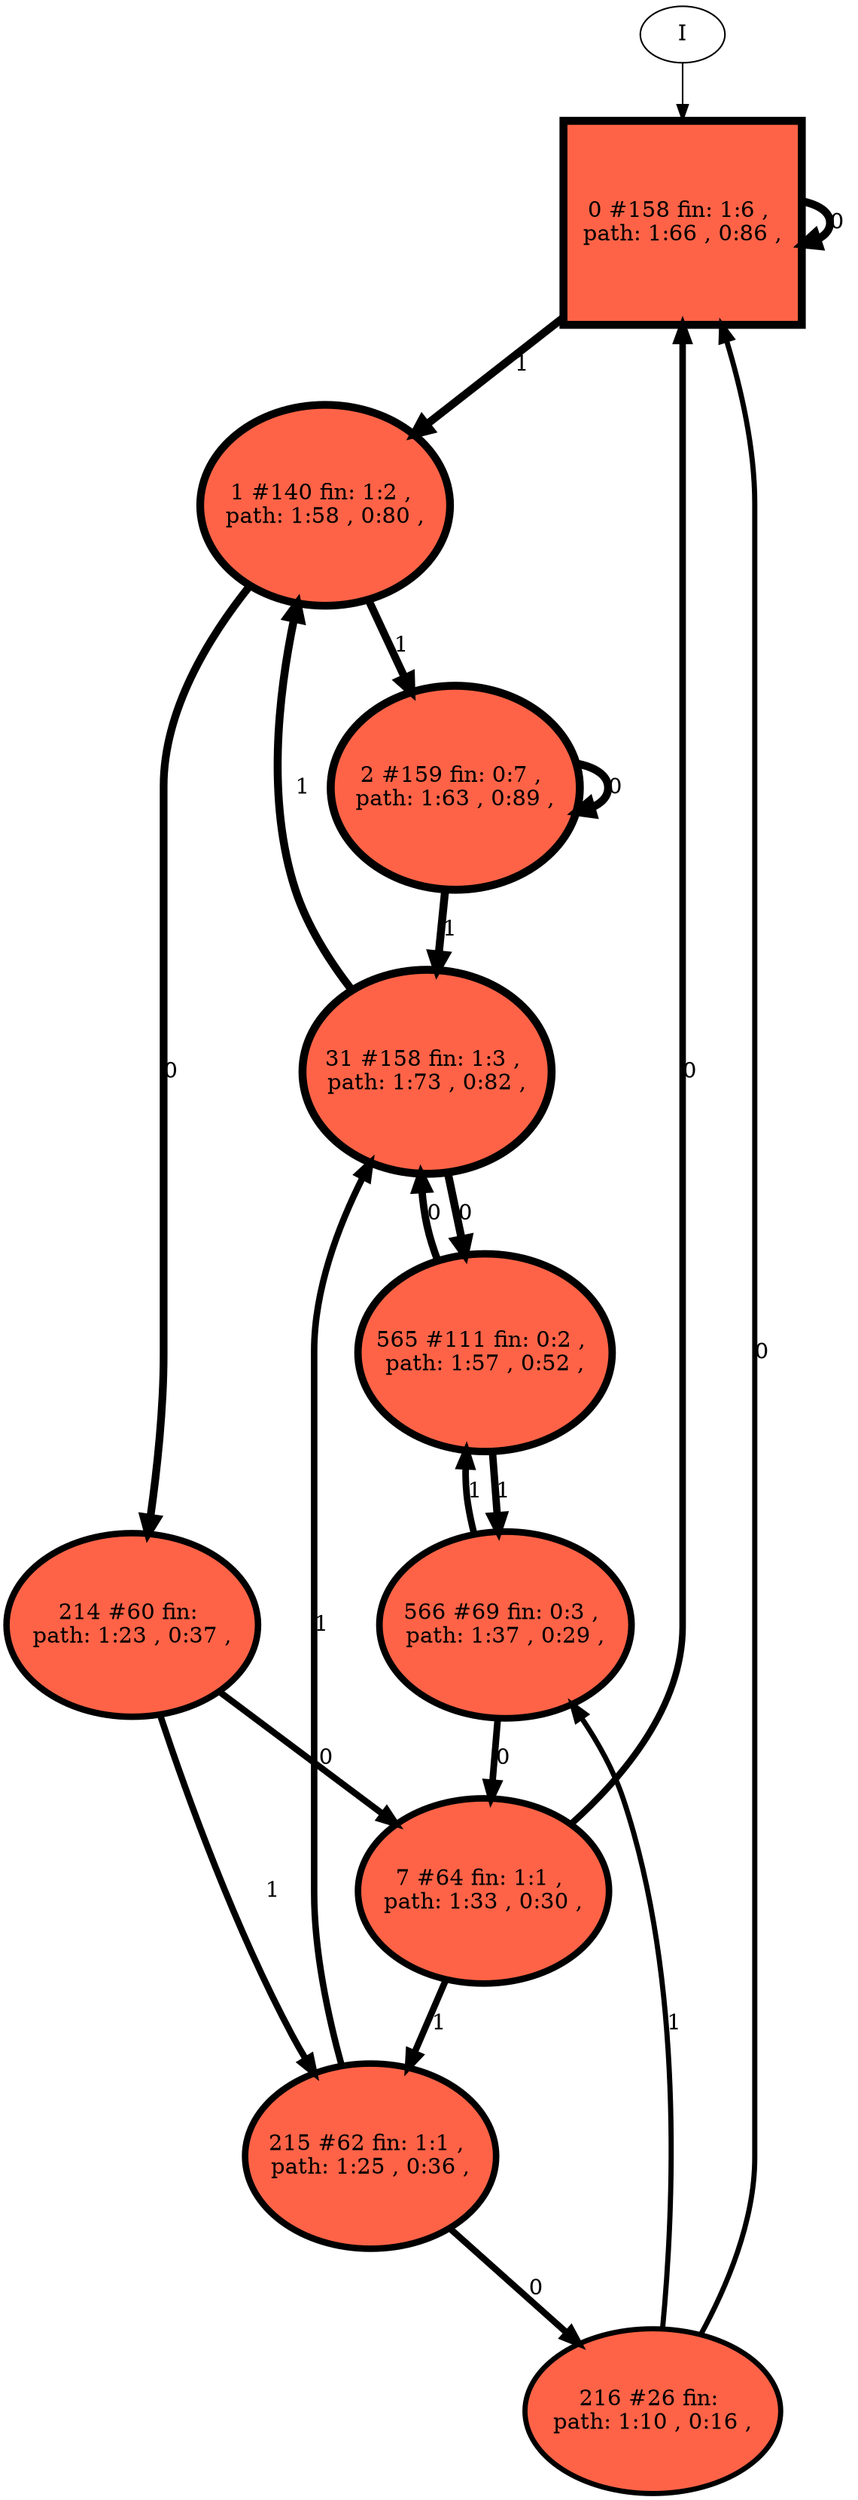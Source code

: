 // produced with flexfringe // 
digraph DFA {
	0 [label="root" shape=box];
		I -> 0;
	0 [ label="0 #158 fin: 1:6 , 
 path: 1:66 , 0:86 , " , style=filled, fillcolor="tomato", width=1.80318, height=1.80318, penwidth=5.0689];
		0 -> 1 [label="1 " , penwidth=5.0689 ];
		0 -> 0 [label="0 " , penwidth=5.0689 ];
	1 [ label="1 #140 fin: 1:2 , 
 path: 1:58 , 0:80 , " , style=filled, fillcolor="tomato", width=1.78318, height=1.78318, penwidth=4.94876];
		1 -> 2 [label="1 " , penwidth=4.94876 ];
		1 -> 214 [label="0 " , penwidth=4.94876 ];
	2 [ label="2 #159 fin: 0:7 , 
 path: 1:63 , 0:89 , " , style=filled, fillcolor="tomato", width=1.80421, height=1.80421, penwidth=5.07517];
		2 -> 31 [label="1 " , penwidth=5.07517 ];
		2 -> 2 [label="0 " , penwidth=5.07517 ];
	214 [ label="214 #60 fin: 
 path: 1:23 , 0:37 , " , style=filled, fillcolor="tomato", width=1.63137, height=1.63137, penwidth=4.11087];
		214 -> 215 [label="1 " , penwidth=4.11087 ];
		214 -> 7 [label="0 " , penwidth=4.11087 ];
	31 [ label="31 #158 fin: 1:3 , 
 path: 1:73 , 0:82 , " , style=filled, fillcolor="tomato", width=1.80318, height=1.80318, penwidth=5.0689];
		31 -> 1 [label="1 " , penwidth=5.0689 ];
		31 -> 565 [label="0 " , penwidth=5.0689 ];
	215 [ label="215 #62 fin: 1:1 , 
 path: 1:25 , 0:36 , " , style=filled, fillcolor="tomato", width=1.63766, height=1.63766, penwidth=4.14313];
		215 -> 31 [label="1 " , penwidth=4.14313 ];
		215 -> 216 [label="0 " , penwidth=4.14313 ];
	216 [ label="216 #26 fin: 
 path: 1:10 , 0:16 , " , style=filled, fillcolor="tomato", width=1.45765, height=1.45765, penwidth=3.29584];
		216 -> 566 [label="1 " , penwidth=3.29584 ];
		216 -> 0 [label="0 " , penwidth=3.29584 ];
	7 [ label="7 #64 fin: 1:1 , 
 path: 1:33 , 0:30 , " , style=filled, fillcolor="tomato", width=1.64372, height=1.64372, penwidth=4.17439];
		7 -> 215 [label="1 " , penwidth=4.17439 ];
		7 -> 0 [label="0 " , penwidth=4.17439 ];
	565 [ label="565 #111 fin: 0:2 , 
 path: 1:57 , 0:52 , " , style=filled, fillcolor="tomato", width=1.74371, height=1.74371, penwidth=4.7185];
		565 -> 566 [label="1 " , penwidth=4.7185 ];
		565 -> 31 [label="0 " , penwidth=4.7185 ];
	566 [ label="566 #69 fin: 0:3 , 
 path: 1:37 , 0:29 , " , style=filled, fillcolor="tomato", width=1.65794, height=1.65794, penwidth=4.2485];
		566 -> 565 [label="1 " , penwidth=4.2485 ];
		566 -> 7 [label="0 " , penwidth=4.2485 ];
}
